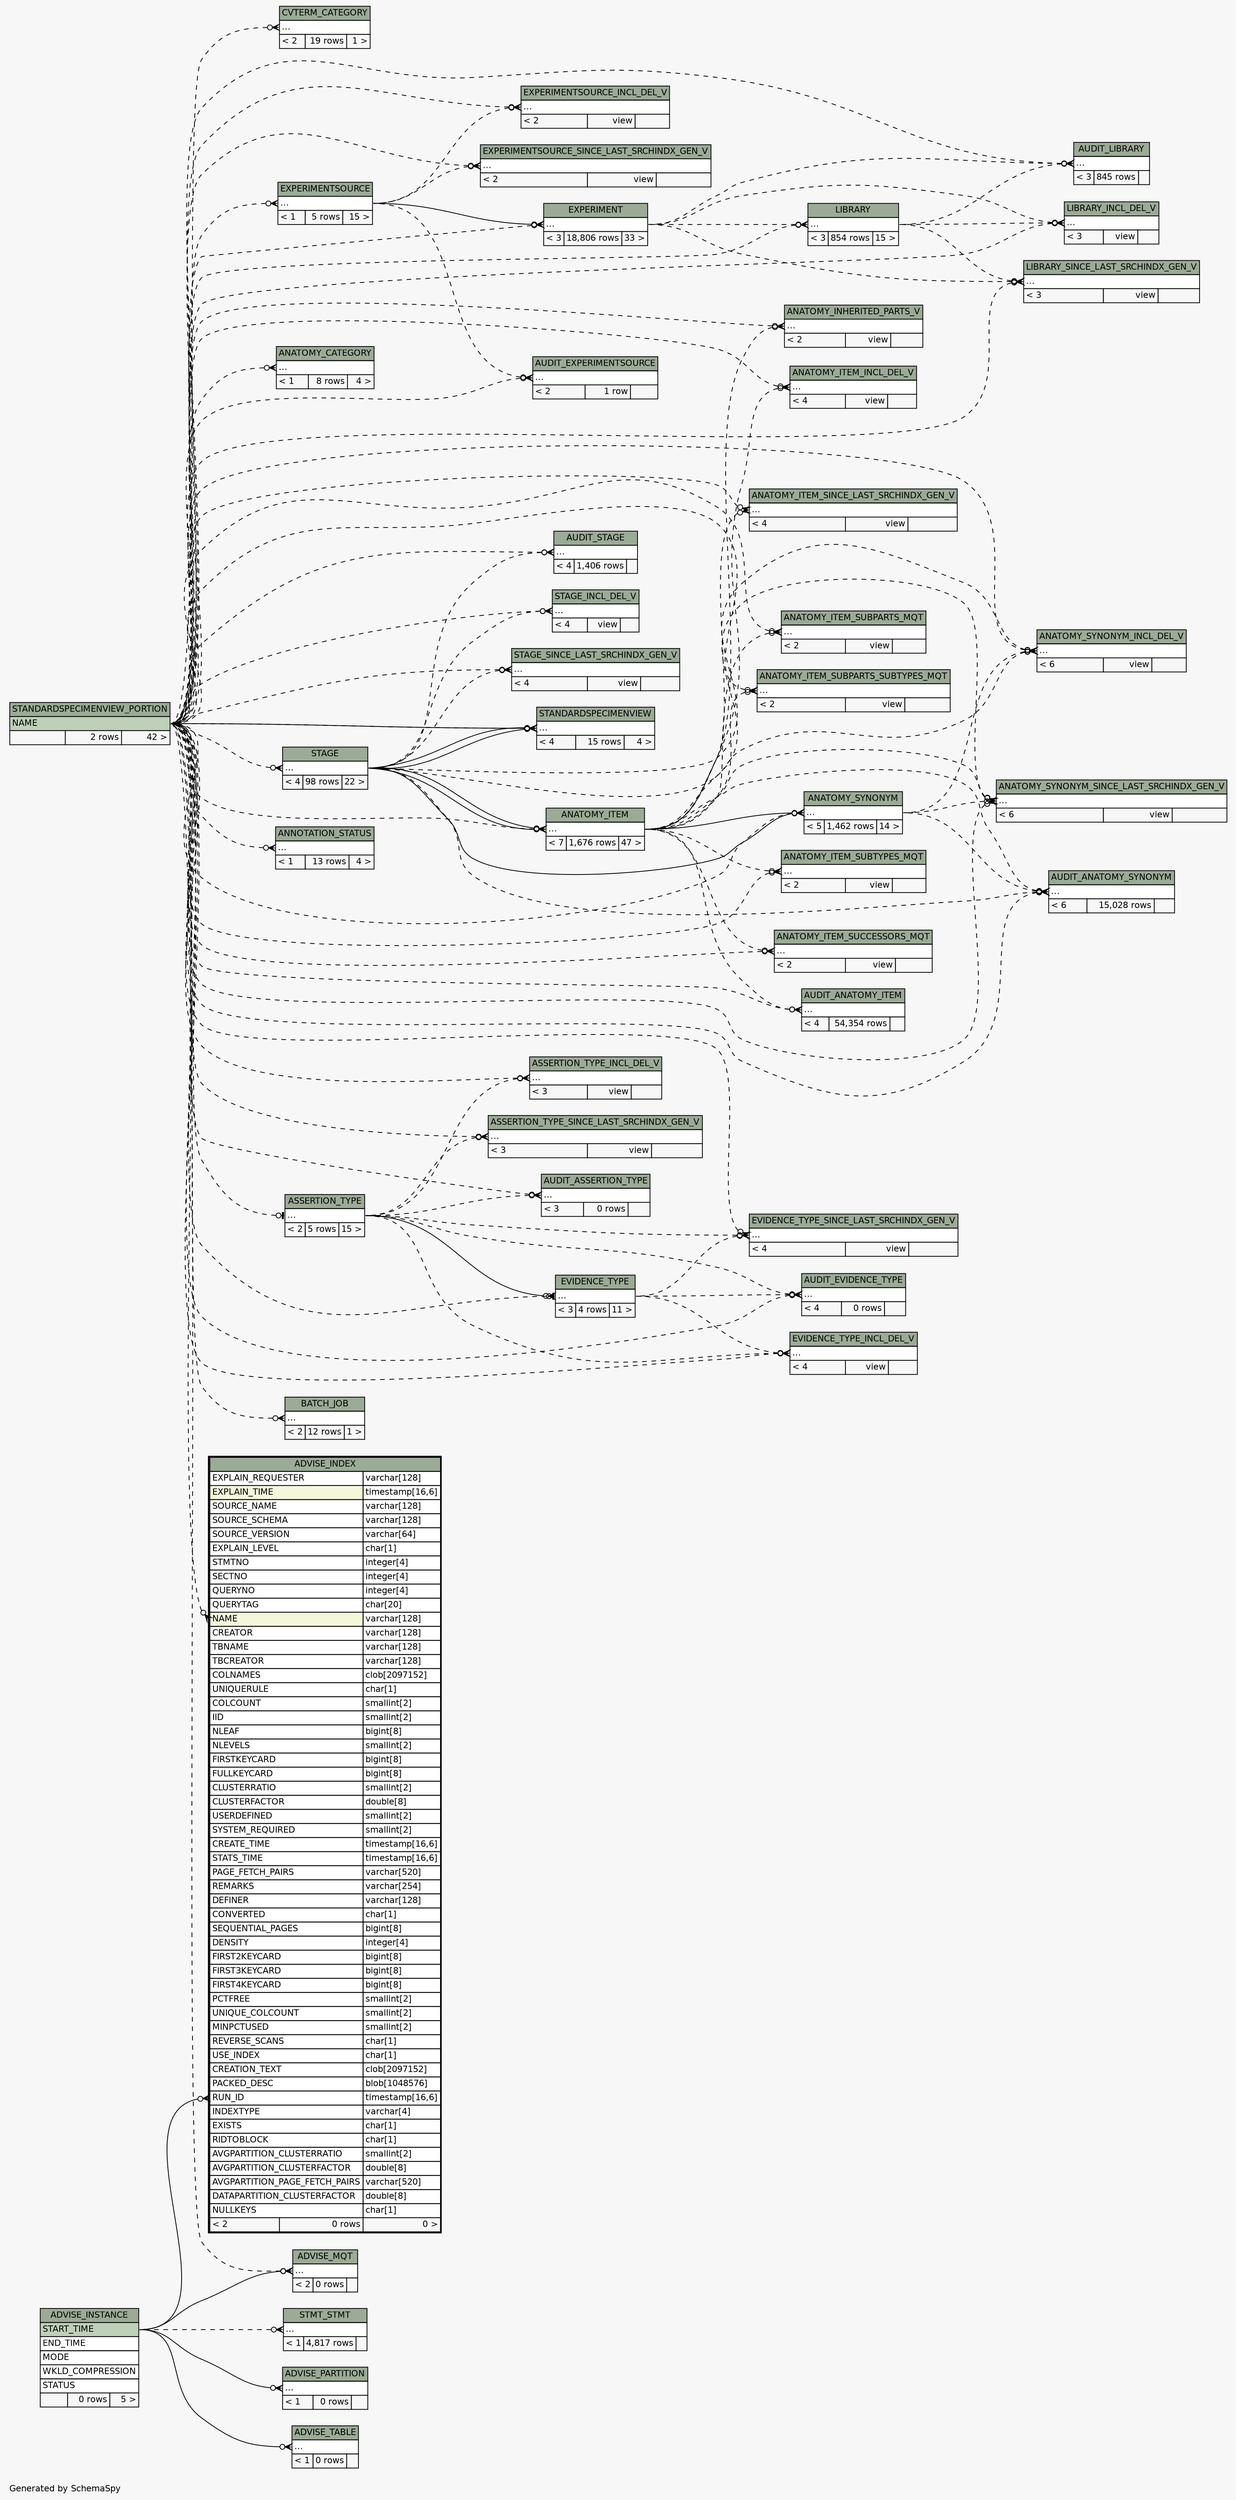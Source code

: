 // dot 2.38.0 on Windows 10 10.0
// SchemaSpy rev Unknown
digraph "impliedTwoDegreesRelationshipsDiagram" {
  graph [
    rankdir="RL"
    bgcolor="#f7f7f7"
    label="\nGenerated by SchemaSpy"
    labeljust="l"
    nodesep="0.18"
    ranksep="0.46"
    fontname="Helvetica"
    fontsize="11"
  ];
  node [
    fontname="Helvetica"
    fontsize="11"
    shape="plaintext"
  ];
  edge [
    arrowsize="0.8"
  ];
  "ADVISE_INDEX":"NAME":w -> "STANDARDSPECIMENVIEW_PORTION":"NAME":e [arrowhead=none dir=back arrowtail=crowodot style=dashed];
  "ADVISE_INDEX":"RUN_ID":w -> "ADVISE_INSTANCE":"START_TIME":e [arrowhead=none dir=back arrowtail=crowodot];
  "ADVISE_MQT":"elipses":w -> "STANDARDSPECIMENVIEW_PORTION":"NAME":e [arrowhead=none dir=back arrowtail=crowodot style=dashed];
  "ADVISE_MQT":"elipses":w -> "ADVISE_INSTANCE":"START_TIME":e [arrowhead=none dir=back arrowtail=crowodot];
  "ADVISE_PARTITION":"elipses":w -> "ADVISE_INSTANCE":"START_TIME":e [arrowhead=none dir=back arrowtail=crowodot];
  "ADVISE_TABLE":"elipses":w -> "ADVISE_INSTANCE":"START_TIME":e [arrowhead=none dir=back arrowtail=crowodot];
  "ANATOMY_CATEGORY":"elipses":w -> "STANDARDSPECIMENVIEW_PORTION":"NAME":e [arrowhead=none dir=back arrowtail=crowodot style=dashed];
  "ANATOMY_INHERITED_PARTS_V":"elipses":w -> "ANATOMY_ITEM":"elipses":e [arrowhead=none dir=back arrowtail=crowodot style=dashed];
  "ANATOMY_INHERITED_PARTS_V":"elipses":w -> "STANDARDSPECIMENVIEW_PORTION":"NAME":e [arrowhead=none dir=back arrowtail=crowodot style=dashed];
  "ANATOMY_ITEM":"elipses":w -> "STAGE":"elipses":e [arrowhead=none dir=back arrowtail=crowodot];
  "ANATOMY_ITEM":"elipses":w -> "STANDARDSPECIMENVIEW_PORTION":"NAME":e [arrowhead=none dir=back arrowtail=crowodot style=dashed];
  "ANATOMY_ITEM":"elipses":w -> "STAGE":"elipses":e [arrowhead=none dir=back arrowtail=crowodot];
  "ANATOMY_ITEM_INCL_DEL_V":"elipses":w -> "ANATOMY_ITEM":"elipses":e [arrowhead=none dir=back arrowtail=crowodot style=dashed];
  "ANATOMY_ITEM_INCL_DEL_V":"elipses":w -> "STANDARDSPECIMENVIEW_PORTION":"NAME":e [arrowhead=none dir=back arrowtail=crowodot style=dashed];
  "ANATOMY_ITEM_SINCE_LAST_SRCHINDX_GEN_V":"elipses":w -> "ANATOMY_ITEM":"elipses":e [arrowhead=none dir=back arrowtail=crowodot style=dashed];
  "ANATOMY_ITEM_SINCE_LAST_SRCHINDX_GEN_V":"elipses":w -> "STANDARDSPECIMENVIEW_PORTION":"NAME":e [arrowhead=none dir=back arrowtail=crowodot style=dashed];
  "ANATOMY_ITEM_SUBPARTS_MQT":"elipses":w -> "ANATOMY_ITEM":"elipses":e [arrowhead=none dir=back arrowtail=crowodot style=dashed];
  "ANATOMY_ITEM_SUBPARTS_MQT":"elipses":w -> "STANDARDSPECIMENVIEW_PORTION":"NAME":e [arrowhead=none dir=back arrowtail=crowodot style=dashed];
  "ANATOMY_ITEM_SUBPARTS_SUBTYPES_MQT":"elipses":w -> "ANATOMY_ITEM":"elipses":e [arrowhead=none dir=back arrowtail=crowodot style=dashed];
  "ANATOMY_ITEM_SUBPARTS_SUBTYPES_MQT":"elipses":w -> "STANDARDSPECIMENVIEW_PORTION":"NAME":e [arrowhead=none dir=back arrowtail=crowodot style=dashed];
  "ANATOMY_ITEM_SUBTYPES_MQT":"elipses":w -> "ANATOMY_ITEM":"elipses":e [arrowhead=none dir=back arrowtail=crowodot style=dashed];
  "ANATOMY_ITEM_SUBTYPES_MQT":"elipses":w -> "STANDARDSPECIMENVIEW_PORTION":"NAME":e [arrowhead=none dir=back arrowtail=crowodot style=dashed];
  "ANATOMY_ITEM_SUCCESSORS_MQT":"elipses":w -> "ANATOMY_ITEM":"elipses":e [arrowhead=none dir=back arrowtail=crowodot style=dashed];
  "ANATOMY_ITEM_SUCCESSORS_MQT":"elipses":w -> "STANDARDSPECIMENVIEW_PORTION":"NAME":e [arrowhead=none dir=back arrowtail=crowodot style=dashed];
  "ANATOMY_SYNONYM":"elipses":w -> "ANATOMY_ITEM":"elipses":e [arrowhead=none dir=back arrowtail=crowodot];
  "ANATOMY_SYNONYM":"elipses":w -> "STANDARDSPECIMENVIEW_PORTION":"NAME":e [arrowhead=none dir=back arrowtail=crowodot style=dashed];
  "ANATOMY_SYNONYM":"elipses":w -> "STAGE":"elipses":e [arrowhead=none dir=back arrowtail=crowodot];
  "ANATOMY_SYNONYM_INCL_DEL_V":"elipses":w -> "ANATOMY_ITEM":"elipses":e [arrowhead=none dir=back arrowtail=crowodot style=dashed];
  "ANATOMY_SYNONYM_INCL_DEL_V":"elipses":w -> "STANDARDSPECIMENVIEW_PORTION":"NAME":e [arrowhead=none dir=back arrowtail=crowodot style=dashed];
  "ANATOMY_SYNONYM_INCL_DEL_V":"elipses":w -> "STAGE":"elipses":e [arrowhead=none dir=back arrowtail=crowodot style=dashed];
  "ANATOMY_SYNONYM_INCL_DEL_V":"elipses":w -> "ANATOMY_SYNONYM":"elipses":e [arrowhead=none dir=back arrowtail=crowodot style=dashed];
  "ANATOMY_SYNONYM_SINCE_LAST_SRCHINDX_GEN_V":"elipses":w -> "ANATOMY_ITEM":"elipses":e [arrowhead=none dir=back arrowtail=crowodot style=dashed];
  "ANATOMY_SYNONYM_SINCE_LAST_SRCHINDX_GEN_V":"elipses":w -> "STANDARDSPECIMENVIEW_PORTION":"NAME":e [arrowhead=none dir=back arrowtail=crowodot style=dashed];
  "ANATOMY_SYNONYM_SINCE_LAST_SRCHINDX_GEN_V":"elipses":w -> "STAGE":"elipses":e [arrowhead=none dir=back arrowtail=crowodot style=dashed];
  "ANATOMY_SYNONYM_SINCE_LAST_SRCHINDX_GEN_V":"elipses":w -> "ANATOMY_SYNONYM":"elipses":e [arrowhead=none dir=back arrowtail=crowodot style=dashed];
  "ANNOTATION_STATUS":"elipses":w -> "STANDARDSPECIMENVIEW_PORTION":"NAME":e [arrowhead=none dir=back arrowtail=crowodot style=dashed];
  "ASSERTION_TYPE":"elipses":w -> "STANDARDSPECIMENVIEW_PORTION":"NAME":e [arrowhead=none dir=back arrowtail=teeodot style=dashed];
  "ASSERTION_TYPE_INCL_DEL_V":"elipses":w -> "ASSERTION_TYPE":"elipses":e [arrowhead=none dir=back arrowtail=crowodot style=dashed];
  "ASSERTION_TYPE_INCL_DEL_V":"elipses":w -> "STANDARDSPECIMENVIEW_PORTION":"NAME":e [arrowhead=none dir=back arrowtail=crowodot style=dashed];
  "ASSERTION_TYPE_SINCE_LAST_SRCHINDX_GEN_V":"elipses":w -> "ASSERTION_TYPE":"elipses":e [arrowhead=none dir=back arrowtail=crowodot style=dashed];
  "ASSERTION_TYPE_SINCE_LAST_SRCHINDX_GEN_V":"elipses":w -> "STANDARDSPECIMENVIEW_PORTION":"NAME":e [arrowhead=none dir=back arrowtail=crowodot style=dashed];
  "AUDIT_ANATOMY_ITEM":"elipses":w -> "ANATOMY_ITEM":"elipses":e [arrowhead=none dir=back arrowtail=crowodot style=dashed];
  "AUDIT_ANATOMY_ITEM":"elipses":w -> "STANDARDSPECIMENVIEW_PORTION":"NAME":e [arrowhead=none dir=back arrowtail=crowodot style=dashed];
  "AUDIT_ANATOMY_SYNONYM":"elipses":w -> "ANATOMY_ITEM":"elipses":e [arrowhead=none dir=back arrowtail=crowodot style=dashed];
  "AUDIT_ANATOMY_SYNONYM":"elipses":w -> "STANDARDSPECIMENVIEW_PORTION":"NAME":e [arrowhead=none dir=back arrowtail=crowodot style=dashed];
  "AUDIT_ANATOMY_SYNONYM":"elipses":w -> "STAGE":"elipses":e [arrowhead=none dir=back arrowtail=crowodot style=dashed];
  "AUDIT_ANATOMY_SYNONYM":"elipses":w -> "ANATOMY_SYNONYM":"elipses":e [arrowhead=none dir=back arrowtail=crowodot style=dashed];
  "AUDIT_ASSERTION_TYPE":"elipses":w -> "ASSERTION_TYPE":"elipses":e [arrowhead=none dir=back arrowtail=crowodot style=dashed];
  "AUDIT_ASSERTION_TYPE":"elipses":w -> "STANDARDSPECIMENVIEW_PORTION":"NAME":e [arrowhead=none dir=back arrowtail=crowodot style=dashed];
  "AUDIT_EVIDENCE_TYPE":"elipses":w -> "ASSERTION_TYPE":"elipses":e [arrowhead=none dir=back arrowtail=crowodot style=dashed];
  "AUDIT_EVIDENCE_TYPE":"elipses":w -> "EVIDENCE_TYPE":"elipses":e [arrowhead=none dir=back arrowtail=crowodot style=dashed];
  "AUDIT_EVIDENCE_TYPE":"elipses":w -> "STANDARDSPECIMENVIEW_PORTION":"NAME":e [arrowhead=none dir=back arrowtail=crowodot style=dashed];
  "AUDIT_EXPERIMENTSOURCE":"elipses":w -> "EXPERIMENTSOURCE":"elipses":e [arrowhead=none dir=back arrowtail=crowodot style=dashed];
  "AUDIT_EXPERIMENTSOURCE":"elipses":w -> "STANDARDSPECIMENVIEW_PORTION":"NAME":e [arrowhead=none dir=back arrowtail=crowodot style=dashed];
  "AUDIT_LIBRARY":"elipses":w -> "EXPERIMENT":"elipses":e [arrowhead=none dir=back arrowtail=crowodot style=dashed];
  "AUDIT_LIBRARY":"elipses":w -> "LIBRARY":"elipses":e [arrowhead=none dir=back arrowtail=crowodot style=dashed];
  "AUDIT_LIBRARY":"elipses":w -> "STANDARDSPECIMENVIEW_PORTION":"NAME":e [arrowhead=none dir=back arrowtail=crowodot style=dashed];
  "AUDIT_STAGE":"elipses":w -> "STANDARDSPECIMENVIEW_PORTION":"NAME":e [arrowhead=none dir=back arrowtail=crowodot style=dashed];
  "AUDIT_STAGE":"elipses":w -> "STAGE":"elipses":e [arrowhead=none dir=back arrowtail=crowodot style=dashed];
  "BATCH_JOB":"elipses":w -> "STANDARDSPECIMENVIEW_PORTION":"NAME":e [arrowhead=none dir=back arrowtail=crowodot style=dashed];
  "CVTERM_CATEGORY":"elipses":w -> "STANDARDSPECIMENVIEW_PORTION":"NAME":e [arrowhead=none dir=back arrowtail=crowodot style=dashed];
  "EVIDENCE_TYPE":"elipses":w -> "ASSERTION_TYPE":"elipses":e [arrowhead=none dir=back arrowtail=crowodot];
  "EVIDENCE_TYPE":"elipses":w -> "STANDARDSPECIMENVIEW_PORTION":"NAME":e [arrowhead=none dir=back arrowtail=teeodot style=dashed];
  "EVIDENCE_TYPE_INCL_DEL_V":"elipses":w -> "ASSERTION_TYPE":"elipses":e [arrowhead=none dir=back arrowtail=crowodot style=dashed];
  "EVIDENCE_TYPE_INCL_DEL_V":"elipses":w -> "EVIDENCE_TYPE":"elipses":e [arrowhead=none dir=back arrowtail=crowodot style=dashed];
  "EVIDENCE_TYPE_INCL_DEL_V":"elipses":w -> "STANDARDSPECIMENVIEW_PORTION":"NAME":e [arrowhead=none dir=back arrowtail=crowodot style=dashed];
  "EVIDENCE_TYPE_SINCE_LAST_SRCHINDX_GEN_V":"elipses":w -> "ASSERTION_TYPE":"elipses":e [arrowhead=none dir=back arrowtail=crowodot style=dashed];
  "EVIDENCE_TYPE_SINCE_LAST_SRCHINDX_GEN_V":"elipses":w -> "EVIDENCE_TYPE":"elipses":e [arrowhead=none dir=back arrowtail=crowodot style=dashed];
  "EVIDENCE_TYPE_SINCE_LAST_SRCHINDX_GEN_V":"elipses":w -> "STANDARDSPECIMENVIEW_PORTION":"NAME":e [arrowhead=none dir=back arrowtail=crowodot style=dashed];
  "EXPERIMENT":"elipses":w -> "EXPERIMENTSOURCE":"elipses":e [arrowhead=none dir=back arrowtail=crowodot];
  "EXPERIMENT":"elipses":w -> "STANDARDSPECIMENVIEW_PORTION":"NAME":e [arrowhead=none dir=back arrowtail=crowodot style=dashed];
  "EXPERIMENTSOURCE":"elipses":w -> "STANDARDSPECIMENVIEW_PORTION":"NAME":e [arrowhead=none dir=back arrowtail=crowodot style=dashed];
  "EXPERIMENTSOURCE_INCL_DEL_V":"elipses":w -> "EXPERIMENTSOURCE":"elipses":e [arrowhead=none dir=back arrowtail=crowodot style=dashed];
  "EXPERIMENTSOURCE_INCL_DEL_V":"elipses":w -> "STANDARDSPECIMENVIEW_PORTION":"NAME":e [arrowhead=none dir=back arrowtail=crowodot style=dashed];
  "EXPERIMENTSOURCE_SINCE_LAST_SRCHINDX_GEN_V":"elipses":w -> "EXPERIMENTSOURCE":"elipses":e [arrowhead=none dir=back arrowtail=crowodot style=dashed];
  "EXPERIMENTSOURCE_SINCE_LAST_SRCHINDX_GEN_V":"elipses":w -> "STANDARDSPECIMENVIEW_PORTION":"NAME":e [arrowhead=none dir=back arrowtail=crowodot style=dashed];
  "LIBRARY":"elipses":w -> "EXPERIMENT":"elipses":e [arrowhead=none dir=back arrowtail=crowodot style=dashed];
  "LIBRARY":"elipses":w -> "STANDARDSPECIMENVIEW_PORTION":"NAME":e [arrowhead=none dir=back arrowtail=crowodot style=dashed];
  "LIBRARY_INCL_DEL_V":"elipses":w -> "EXPERIMENT":"elipses":e [arrowhead=none dir=back arrowtail=crowodot style=dashed];
  "LIBRARY_INCL_DEL_V":"elipses":w -> "LIBRARY":"elipses":e [arrowhead=none dir=back arrowtail=crowodot style=dashed];
  "LIBRARY_INCL_DEL_V":"elipses":w -> "STANDARDSPECIMENVIEW_PORTION":"NAME":e [arrowhead=none dir=back arrowtail=crowodot style=dashed];
  "LIBRARY_SINCE_LAST_SRCHINDX_GEN_V":"elipses":w -> "EXPERIMENT":"elipses":e [arrowhead=none dir=back arrowtail=crowodot style=dashed];
  "LIBRARY_SINCE_LAST_SRCHINDX_GEN_V":"elipses":w -> "LIBRARY":"elipses":e [arrowhead=none dir=back arrowtail=crowodot style=dashed];
  "LIBRARY_SINCE_LAST_SRCHINDX_GEN_V":"elipses":w -> "STANDARDSPECIMENVIEW_PORTION":"NAME":e [arrowhead=none dir=back arrowtail=crowodot style=dashed];
  "STAGE":"elipses":w -> "STANDARDSPECIMENVIEW_PORTION":"NAME":e [arrowhead=none dir=back arrowtail=crowodot style=dashed];
  "STAGE_INCL_DEL_V":"elipses":w -> "STANDARDSPECIMENVIEW_PORTION":"NAME":e [arrowhead=none dir=back arrowtail=crowodot style=dashed];
  "STAGE_INCL_DEL_V":"elipses":w -> "STAGE":"elipses":e [arrowhead=none dir=back arrowtail=crowodot style=dashed];
  "STAGE_SINCE_LAST_SRCHINDX_GEN_V":"elipses":w -> "STANDARDSPECIMENVIEW_PORTION":"NAME":e [arrowhead=none dir=back arrowtail=crowodot style=dashed];
  "STAGE_SINCE_LAST_SRCHINDX_GEN_V":"elipses":w -> "STAGE":"elipses":e [arrowhead=none dir=back arrowtail=crowodot style=dashed];
  "STANDARDSPECIMENVIEW":"elipses":w -> "STAGE":"elipses":e [arrowhead=none dir=back arrowtail=crowodot];
  "STANDARDSPECIMENVIEW":"elipses":w -> "STANDARDSPECIMENVIEW_PORTION":"NAME":e [arrowhead=none dir=back arrowtail=crowodot style=dashed];
  "STANDARDSPECIMENVIEW":"elipses":w -> "STANDARDSPECIMENVIEW_PORTION":"NAME":e [arrowhead=none dir=back arrowtail=crowodot];
  "STANDARDSPECIMENVIEW":"elipses":w -> "STAGE":"elipses":e [arrowhead=none dir=back arrowtail=crowodot];
  "STMT_STMT":"elipses":w -> "ADVISE_INSTANCE":"START_TIME":e [arrowhead=none dir=back arrowtail=crowodot style=dashed];
  "ADVISE_INDEX" [
    label=<
    <TABLE BORDER="2" CELLBORDER="1" CELLSPACING="0" BGCOLOR="#ffffff">
      <TR><TD COLSPAN="3" BGCOLOR="#9bab96" ALIGN="CENTER">ADVISE_INDEX</TD></TR>
      <TR><TD PORT="EXPLAIN_REQUESTER" COLSPAN="2" ALIGN="LEFT">EXPLAIN_REQUESTER</TD><TD PORT="EXPLAIN_REQUESTER.type" ALIGN="LEFT">varchar[128]</TD></TR>
      <TR><TD PORT="EXPLAIN_TIME" COLSPAN="2" BGCOLOR="#f4f7da" ALIGN="LEFT">EXPLAIN_TIME</TD><TD PORT="EXPLAIN_TIME.type" ALIGN="LEFT">timestamp[16,6]</TD></TR>
      <TR><TD PORT="SOURCE_NAME" COLSPAN="2" ALIGN="LEFT">SOURCE_NAME</TD><TD PORT="SOURCE_NAME.type" ALIGN="LEFT">varchar[128]</TD></TR>
      <TR><TD PORT="SOURCE_SCHEMA" COLSPAN="2" ALIGN="LEFT">SOURCE_SCHEMA</TD><TD PORT="SOURCE_SCHEMA.type" ALIGN="LEFT">varchar[128]</TD></TR>
      <TR><TD PORT="SOURCE_VERSION" COLSPAN="2" ALIGN="LEFT">SOURCE_VERSION</TD><TD PORT="SOURCE_VERSION.type" ALIGN="LEFT">varchar[64]</TD></TR>
      <TR><TD PORT="EXPLAIN_LEVEL" COLSPAN="2" ALIGN="LEFT">EXPLAIN_LEVEL</TD><TD PORT="EXPLAIN_LEVEL.type" ALIGN="LEFT">char[1]</TD></TR>
      <TR><TD PORT="STMTNO" COLSPAN="2" ALIGN="LEFT">STMTNO</TD><TD PORT="STMTNO.type" ALIGN="LEFT">integer[4]</TD></TR>
      <TR><TD PORT="SECTNO" COLSPAN="2" ALIGN="LEFT">SECTNO</TD><TD PORT="SECTNO.type" ALIGN="LEFT">integer[4]</TD></TR>
      <TR><TD PORT="QUERYNO" COLSPAN="2" ALIGN="LEFT">QUERYNO</TD><TD PORT="QUERYNO.type" ALIGN="LEFT">integer[4]</TD></TR>
      <TR><TD PORT="QUERYTAG" COLSPAN="2" ALIGN="LEFT">QUERYTAG</TD><TD PORT="QUERYTAG.type" ALIGN="LEFT">char[20]</TD></TR>
      <TR><TD PORT="NAME" COLSPAN="2" BGCOLOR="#f4f7da" ALIGN="LEFT">NAME</TD><TD PORT="NAME.type" ALIGN="LEFT">varchar[128]</TD></TR>
      <TR><TD PORT="CREATOR" COLSPAN="2" ALIGN="LEFT">CREATOR</TD><TD PORT="CREATOR.type" ALIGN="LEFT">varchar[128]</TD></TR>
      <TR><TD PORT="TBNAME" COLSPAN="2" ALIGN="LEFT">TBNAME</TD><TD PORT="TBNAME.type" ALIGN="LEFT">varchar[128]</TD></TR>
      <TR><TD PORT="TBCREATOR" COLSPAN="2" ALIGN="LEFT">TBCREATOR</TD><TD PORT="TBCREATOR.type" ALIGN="LEFT">varchar[128]</TD></TR>
      <TR><TD PORT="COLNAMES" COLSPAN="2" ALIGN="LEFT">COLNAMES</TD><TD PORT="COLNAMES.type" ALIGN="LEFT">clob[2097152]</TD></TR>
      <TR><TD PORT="UNIQUERULE" COLSPAN="2" ALIGN="LEFT">UNIQUERULE</TD><TD PORT="UNIQUERULE.type" ALIGN="LEFT">char[1]</TD></TR>
      <TR><TD PORT="COLCOUNT" COLSPAN="2" ALIGN="LEFT">COLCOUNT</TD><TD PORT="COLCOUNT.type" ALIGN="LEFT">smallint[2]</TD></TR>
      <TR><TD PORT="IID" COLSPAN="2" ALIGN="LEFT">IID</TD><TD PORT="IID.type" ALIGN="LEFT">smallint[2]</TD></TR>
      <TR><TD PORT="NLEAF" COLSPAN="2" ALIGN="LEFT">NLEAF</TD><TD PORT="NLEAF.type" ALIGN="LEFT">bigint[8]</TD></TR>
      <TR><TD PORT="NLEVELS" COLSPAN="2" ALIGN="LEFT">NLEVELS</TD><TD PORT="NLEVELS.type" ALIGN="LEFT">smallint[2]</TD></TR>
      <TR><TD PORT="FIRSTKEYCARD" COLSPAN="2" ALIGN="LEFT">FIRSTKEYCARD</TD><TD PORT="FIRSTKEYCARD.type" ALIGN="LEFT">bigint[8]</TD></TR>
      <TR><TD PORT="FULLKEYCARD" COLSPAN="2" ALIGN="LEFT">FULLKEYCARD</TD><TD PORT="FULLKEYCARD.type" ALIGN="LEFT">bigint[8]</TD></TR>
      <TR><TD PORT="CLUSTERRATIO" COLSPAN="2" ALIGN="LEFT">CLUSTERRATIO</TD><TD PORT="CLUSTERRATIO.type" ALIGN="LEFT">smallint[2]</TD></TR>
      <TR><TD PORT="CLUSTERFACTOR" COLSPAN="2" ALIGN="LEFT">CLUSTERFACTOR</TD><TD PORT="CLUSTERFACTOR.type" ALIGN="LEFT">double[8]</TD></TR>
      <TR><TD PORT="USERDEFINED" COLSPAN="2" ALIGN="LEFT">USERDEFINED</TD><TD PORT="USERDEFINED.type" ALIGN="LEFT">smallint[2]</TD></TR>
      <TR><TD PORT="SYSTEM_REQUIRED" COLSPAN="2" ALIGN="LEFT">SYSTEM_REQUIRED</TD><TD PORT="SYSTEM_REQUIRED.type" ALIGN="LEFT">smallint[2]</TD></TR>
      <TR><TD PORT="CREATE_TIME" COLSPAN="2" ALIGN="LEFT">CREATE_TIME</TD><TD PORT="CREATE_TIME.type" ALIGN="LEFT">timestamp[16,6]</TD></TR>
      <TR><TD PORT="STATS_TIME" COLSPAN="2" ALIGN="LEFT">STATS_TIME</TD><TD PORT="STATS_TIME.type" ALIGN="LEFT">timestamp[16,6]</TD></TR>
      <TR><TD PORT="PAGE_FETCH_PAIRS" COLSPAN="2" ALIGN="LEFT">PAGE_FETCH_PAIRS</TD><TD PORT="PAGE_FETCH_PAIRS.type" ALIGN="LEFT">varchar[520]</TD></TR>
      <TR><TD PORT="REMARKS" COLSPAN="2" ALIGN="LEFT">REMARKS</TD><TD PORT="REMARKS.type" ALIGN="LEFT">varchar[254]</TD></TR>
      <TR><TD PORT="DEFINER" COLSPAN="2" ALIGN="LEFT">DEFINER</TD><TD PORT="DEFINER.type" ALIGN="LEFT">varchar[128]</TD></TR>
      <TR><TD PORT="CONVERTED" COLSPAN="2" ALIGN="LEFT">CONVERTED</TD><TD PORT="CONVERTED.type" ALIGN="LEFT">char[1]</TD></TR>
      <TR><TD PORT="SEQUENTIAL_PAGES" COLSPAN="2" ALIGN="LEFT">SEQUENTIAL_PAGES</TD><TD PORT="SEQUENTIAL_PAGES.type" ALIGN="LEFT">bigint[8]</TD></TR>
      <TR><TD PORT="DENSITY" COLSPAN="2" ALIGN="LEFT">DENSITY</TD><TD PORT="DENSITY.type" ALIGN="LEFT">integer[4]</TD></TR>
      <TR><TD PORT="FIRST2KEYCARD" COLSPAN="2" ALIGN="LEFT">FIRST2KEYCARD</TD><TD PORT="FIRST2KEYCARD.type" ALIGN="LEFT">bigint[8]</TD></TR>
      <TR><TD PORT="FIRST3KEYCARD" COLSPAN="2" ALIGN="LEFT">FIRST3KEYCARD</TD><TD PORT="FIRST3KEYCARD.type" ALIGN="LEFT">bigint[8]</TD></TR>
      <TR><TD PORT="FIRST4KEYCARD" COLSPAN="2" ALIGN="LEFT">FIRST4KEYCARD</TD><TD PORT="FIRST4KEYCARD.type" ALIGN="LEFT">bigint[8]</TD></TR>
      <TR><TD PORT="PCTFREE" COLSPAN="2" ALIGN="LEFT">PCTFREE</TD><TD PORT="PCTFREE.type" ALIGN="LEFT">smallint[2]</TD></TR>
      <TR><TD PORT="UNIQUE_COLCOUNT" COLSPAN="2" ALIGN="LEFT">UNIQUE_COLCOUNT</TD><TD PORT="UNIQUE_COLCOUNT.type" ALIGN="LEFT">smallint[2]</TD></TR>
      <TR><TD PORT="MINPCTUSED" COLSPAN="2" ALIGN="LEFT">MINPCTUSED</TD><TD PORT="MINPCTUSED.type" ALIGN="LEFT">smallint[2]</TD></TR>
      <TR><TD PORT="REVERSE_SCANS" COLSPAN="2" ALIGN="LEFT">REVERSE_SCANS</TD><TD PORT="REVERSE_SCANS.type" ALIGN="LEFT">char[1]</TD></TR>
      <TR><TD PORT="USE_INDEX" COLSPAN="2" ALIGN="LEFT">USE_INDEX</TD><TD PORT="USE_INDEX.type" ALIGN="LEFT">char[1]</TD></TR>
      <TR><TD PORT="CREATION_TEXT" COLSPAN="2" ALIGN="LEFT">CREATION_TEXT</TD><TD PORT="CREATION_TEXT.type" ALIGN="LEFT">clob[2097152]</TD></TR>
      <TR><TD PORT="PACKED_DESC" COLSPAN="2" ALIGN="LEFT">PACKED_DESC</TD><TD PORT="PACKED_DESC.type" ALIGN="LEFT">blob[1048576]</TD></TR>
      <TR><TD PORT="RUN_ID" COLSPAN="2" ALIGN="LEFT">RUN_ID</TD><TD PORT="RUN_ID.type" ALIGN="LEFT">timestamp[16,6]</TD></TR>
      <TR><TD PORT="INDEXTYPE" COLSPAN="2" ALIGN="LEFT">INDEXTYPE</TD><TD PORT="INDEXTYPE.type" ALIGN="LEFT">varchar[4]</TD></TR>
      <TR><TD PORT="EXISTS" COLSPAN="2" ALIGN="LEFT">EXISTS</TD><TD PORT="EXISTS.type" ALIGN="LEFT">char[1]</TD></TR>
      <TR><TD PORT="RIDTOBLOCK" COLSPAN="2" ALIGN="LEFT">RIDTOBLOCK</TD><TD PORT="RIDTOBLOCK.type" ALIGN="LEFT">char[1]</TD></TR>
      <TR><TD PORT="AVGPARTITION_CLUSTERRATIO" COLSPAN="2" ALIGN="LEFT">AVGPARTITION_CLUSTERRATIO</TD><TD PORT="AVGPARTITION_CLUSTERRATIO.type" ALIGN="LEFT">smallint[2]</TD></TR>
      <TR><TD PORT="AVGPARTITION_CLUSTERFACTOR" COLSPAN="2" ALIGN="LEFT">AVGPARTITION_CLUSTERFACTOR</TD><TD PORT="AVGPARTITION_CLUSTERFACTOR.type" ALIGN="LEFT">double[8]</TD></TR>
      <TR><TD PORT="AVGPARTITION_PAGE_FETCH_PAIRS" COLSPAN="2" ALIGN="LEFT">AVGPARTITION_PAGE_FETCH_PAIRS</TD><TD PORT="AVGPARTITION_PAGE_FETCH_PAIRS.type" ALIGN="LEFT">varchar[520]</TD></TR>
      <TR><TD PORT="DATAPARTITION_CLUSTERFACTOR" COLSPAN="2" ALIGN="LEFT">DATAPARTITION_CLUSTERFACTOR</TD><TD PORT="DATAPARTITION_CLUSTERFACTOR.type" ALIGN="LEFT">double[8]</TD></TR>
      <TR><TD PORT="NULLKEYS" COLSPAN="2" ALIGN="LEFT">NULLKEYS</TD><TD PORT="NULLKEYS.type" ALIGN="LEFT">char[1]</TD></TR>
      <TR><TD ALIGN="LEFT" BGCOLOR="#f7f7f7">&lt; 2</TD><TD ALIGN="RIGHT" BGCOLOR="#f7f7f7">0 rows</TD><TD ALIGN="RIGHT" BGCOLOR="#f7f7f7">0 &gt;</TD></TR>
    </TABLE>>
    URL="ADVISE_INDEX.html"
    tooltip="ADVISE_INDEX"
  ];
  "ADVISE_INSTANCE" [
    label=<
    <TABLE BORDER="0" CELLBORDER="1" CELLSPACING="0" BGCOLOR="#ffffff">
      <TR><TD COLSPAN="3" BGCOLOR="#9bab96" ALIGN="CENTER">ADVISE_INSTANCE</TD></TR>
      <TR><TD PORT="START_TIME" COLSPAN="3" BGCOLOR="#bed1b8" ALIGN="LEFT">START_TIME</TD></TR>
      <TR><TD PORT="END_TIME" COLSPAN="3" ALIGN="LEFT">END_TIME</TD></TR>
      <TR><TD PORT="MODE" COLSPAN="3" ALIGN="LEFT">MODE</TD></TR>
      <TR><TD PORT="WKLD_COMPRESSION" COLSPAN="3" ALIGN="LEFT">WKLD_COMPRESSION</TD></TR>
      <TR><TD PORT="STATUS" COLSPAN="3" ALIGN="LEFT">STATUS</TD></TR>
      <TR><TD ALIGN="LEFT" BGCOLOR="#f7f7f7">  </TD><TD ALIGN="RIGHT" BGCOLOR="#f7f7f7">0 rows</TD><TD ALIGN="RIGHT" BGCOLOR="#f7f7f7">5 &gt;</TD></TR>
    </TABLE>>
    URL="ADVISE_INSTANCE.html"
    tooltip="ADVISE_INSTANCE"
  ];
  "ADVISE_MQT" [
    label=<
    <TABLE BORDER="0" CELLBORDER="1" CELLSPACING="0" BGCOLOR="#ffffff">
      <TR><TD COLSPAN="3" BGCOLOR="#9bab96" ALIGN="CENTER">ADVISE_MQT</TD></TR>
      <TR><TD PORT="elipses" COLSPAN="3" ALIGN="LEFT">...</TD></TR>
      <TR><TD ALIGN="LEFT" BGCOLOR="#f7f7f7">&lt; 2</TD><TD ALIGN="RIGHT" BGCOLOR="#f7f7f7">0 rows</TD><TD ALIGN="RIGHT" BGCOLOR="#f7f7f7">  </TD></TR>
    </TABLE>>
    URL="ADVISE_MQT.html"
    tooltip="ADVISE_MQT"
  ];
  "ADVISE_PARTITION" [
    label=<
    <TABLE BORDER="0" CELLBORDER="1" CELLSPACING="0" BGCOLOR="#ffffff">
      <TR><TD COLSPAN="3" BGCOLOR="#9bab96" ALIGN="CENTER">ADVISE_PARTITION</TD></TR>
      <TR><TD PORT="elipses" COLSPAN="3" ALIGN="LEFT">...</TD></TR>
      <TR><TD ALIGN="LEFT" BGCOLOR="#f7f7f7">&lt; 1</TD><TD ALIGN="RIGHT" BGCOLOR="#f7f7f7">0 rows</TD><TD ALIGN="RIGHT" BGCOLOR="#f7f7f7">  </TD></TR>
    </TABLE>>
    URL="ADVISE_PARTITION.html"
    tooltip="ADVISE_PARTITION"
  ];
  "ADVISE_TABLE" [
    label=<
    <TABLE BORDER="0" CELLBORDER="1" CELLSPACING="0" BGCOLOR="#ffffff">
      <TR><TD COLSPAN="3" BGCOLOR="#9bab96" ALIGN="CENTER">ADVISE_TABLE</TD></TR>
      <TR><TD PORT="elipses" COLSPAN="3" ALIGN="LEFT">...</TD></TR>
      <TR><TD ALIGN="LEFT" BGCOLOR="#f7f7f7">&lt; 1</TD><TD ALIGN="RIGHT" BGCOLOR="#f7f7f7">0 rows</TD><TD ALIGN="RIGHT" BGCOLOR="#f7f7f7">  </TD></TR>
    </TABLE>>
    URL="ADVISE_TABLE.html"
    tooltip="ADVISE_TABLE"
  ];
  "ANATOMY_CATEGORY" [
    label=<
    <TABLE BORDER="0" CELLBORDER="1" CELLSPACING="0" BGCOLOR="#ffffff">
      <TR><TD COLSPAN="3" BGCOLOR="#9bab96" ALIGN="CENTER">ANATOMY_CATEGORY</TD></TR>
      <TR><TD PORT="elipses" COLSPAN="3" ALIGN="LEFT">...</TD></TR>
      <TR><TD ALIGN="LEFT" BGCOLOR="#f7f7f7">&lt; 1</TD><TD ALIGN="RIGHT" BGCOLOR="#f7f7f7">8 rows</TD><TD ALIGN="RIGHT" BGCOLOR="#f7f7f7">4 &gt;</TD></TR>
    </TABLE>>
    URL="ANATOMY_CATEGORY.html"
    tooltip="ANATOMY_CATEGORY"
  ];
  "ANATOMY_INHERITED_PARTS_V" [
    label=<
    <TABLE BORDER="0" CELLBORDER="1" CELLSPACING="0" BGCOLOR="#ffffff">
      <TR><TD COLSPAN="3" BGCOLOR="#9bab96" ALIGN="CENTER">ANATOMY_INHERITED_PARTS_V</TD></TR>
      <TR><TD PORT="elipses" COLSPAN="3" ALIGN="LEFT">...</TD></TR>
      <TR><TD ALIGN="LEFT" BGCOLOR="#f7f7f7">&lt; 2</TD><TD ALIGN="RIGHT" BGCOLOR="#f7f7f7">view</TD><TD ALIGN="RIGHT" BGCOLOR="#f7f7f7">  </TD></TR>
    </TABLE>>
    URL="ANATOMY_INHERITED_PARTS_V.html"
    tooltip="ANATOMY_INHERITED_PARTS_V"
  ];
  "ANATOMY_ITEM" [
    label=<
    <TABLE BORDER="0" CELLBORDER="1" CELLSPACING="0" BGCOLOR="#ffffff">
      <TR><TD COLSPAN="3" BGCOLOR="#9bab96" ALIGN="CENTER">ANATOMY_ITEM</TD></TR>
      <TR><TD PORT="elipses" COLSPAN="3" ALIGN="LEFT">...</TD></TR>
      <TR><TD ALIGN="LEFT" BGCOLOR="#f7f7f7">&lt; 7</TD><TD ALIGN="RIGHT" BGCOLOR="#f7f7f7">1,676 rows</TD><TD ALIGN="RIGHT" BGCOLOR="#f7f7f7">47 &gt;</TD></TR>
    </TABLE>>
    URL="ANATOMY_ITEM.html"
    tooltip="ANATOMY_ITEM"
  ];
  "ANATOMY_ITEM_INCL_DEL_V" [
    label=<
    <TABLE BORDER="0" CELLBORDER="1" CELLSPACING="0" BGCOLOR="#ffffff">
      <TR><TD COLSPAN="3" BGCOLOR="#9bab96" ALIGN="CENTER">ANATOMY_ITEM_INCL_DEL_V</TD></TR>
      <TR><TD PORT="elipses" COLSPAN="3" ALIGN="LEFT">...</TD></TR>
      <TR><TD ALIGN="LEFT" BGCOLOR="#f7f7f7">&lt; 4</TD><TD ALIGN="RIGHT" BGCOLOR="#f7f7f7">view</TD><TD ALIGN="RIGHT" BGCOLOR="#f7f7f7">  </TD></TR>
    </TABLE>>
    URL="ANATOMY_ITEM_INCL_DEL_V.html"
    tooltip="ANATOMY_ITEM_INCL_DEL_V"
  ];
  "ANATOMY_ITEM_SINCE_LAST_SRCHINDX_GEN_V" [
    label=<
    <TABLE BORDER="0" CELLBORDER="1" CELLSPACING="0" BGCOLOR="#ffffff">
      <TR><TD COLSPAN="3" BGCOLOR="#9bab96" ALIGN="CENTER">ANATOMY_ITEM_SINCE_LAST_SRCHINDX_GEN_V</TD></TR>
      <TR><TD PORT="elipses" COLSPAN="3" ALIGN="LEFT">...</TD></TR>
      <TR><TD ALIGN="LEFT" BGCOLOR="#f7f7f7">&lt; 4</TD><TD ALIGN="RIGHT" BGCOLOR="#f7f7f7">view</TD><TD ALIGN="RIGHT" BGCOLOR="#f7f7f7">  </TD></TR>
    </TABLE>>
    URL="ANATOMY_ITEM_SINCE_LAST_SRCHINDX_GEN_V.html"
    tooltip="ANATOMY_ITEM_SINCE_LAST_SRCHINDX_GEN_V"
  ];
  "ANATOMY_ITEM_SUBPARTS_MQT" [
    label=<
    <TABLE BORDER="0" CELLBORDER="1" CELLSPACING="0" BGCOLOR="#ffffff">
      <TR><TD COLSPAN="3" BGCOLOR="#9bab96" ALIGN="CENTER">ANATOMY_ITEM_SUBPARTS_MQT</TD></TR>
      <TR><TD PORT="elipses" COLSPAN="3" ALIGN="LEFT">...</TD></TR>
      <TR><TD ALIGN="LEFT" BGCOLOR="#f7f7f7">&lt; 2</TD><TD ALIGN="RIGHT" BGCOLOR="#f7f7f7">view</TD><TD ALIGN="RIGHT" BGCOLOR="#f7f7f7">  </TD></TR>
    </TABLE>>
    URL="ANATOMY_ITEM_SUBPARTS_MQT.html"
    tooltip="ANATOMY_ITEM_SUBPARTS_MQT"
  ];
  "ANATOMY_ITEM_SUBPARTS_SUBTYPES_MQT" [
    label=<
    <TABLE BORDER="0" CELLBORDER="1" CELLSPACING="0" BGCOLOR="#ffffff">
      <TR><TD COLSPAN="3" BGCOLOR="#9bab96" ALIGN="CENTER">ANATOMY_ITEM_SUBPARTS_SUBTYPES_MQT</TD></TR>
      <TR><TD PORT="elipses" COLSPAN="3" ALIGN="LEFT">...</TD></TR>
      <TR><TD ALIGN="LEFT" BGCOLOR="#f7f7f7">&lt; 2</TD><TD ALIGN="RIGHT" BGCOLOR="#f7f7f7">view</TD><TD ALIGN="RIGHT" BGCOLOR="#f7f7f7">  </TD></TR>
    </TABLE>>
    URL="ANATOMY_ITEM_SUBPARTS_SUBTYPES_MQT.html"
    tooltip="ANATOMY_ITEM_SUBPARTS_SUBTYPES_MQT"
  ];
  "ANATOMY_ITEM_SUBTYPES_MQT" [
    label=<
    <TABLE BORDER="0" CELLBORDER="1" CELLSPACING="0" BGCOLOR="#ffffff">
      <TR><TD COLSPAN="3" BGCOLOR="#9bab96" ALIGN="CENTER">ANATOMY_ITEM_SUBTYPES_MQT</TD></TR>
      <TR><TD PORT="elipses" COLSPAN="3" ALIGN="LEFT">...</TD></TR>
      <TR><TD ALIGN="LEFT" BGCOLOR="#f7f7f7">&lt; 2</TD><TD ALIGN="RIGHT" BGCOLOR="#f7f7f7">view</TD><TD ALIGN="RIGHT" BGCOLOR="#f7f7f7">  </TD></TR>
    </TABLE>>
    URL="ANATOMY_ITEM_SUBTYPES_MQT.html"
    tooltip="ANATOMY_ITEM_SUBTYPES_MQT"
  ];
  "ANATOMY_ITEM_SUCCESSORS_MQT" [
    label=<
    <TABLE BORDER="0" CELLBORDER="1" CELLSPACING="0" BGCOLOR="#ffffff">
      <TR><TD COLSPAN="3" BGCOLOR="#9bab96" ALIGN="CENTER">ANATOMY_ITEM_SUCCESSORS_MQT</TD></TR>
      <TR><TD PORT="elipses" COLSPAN="3" ALIGN="LEFT">...</TD></TR>
      <TR><TD ALIGN="LEFT" BGCOLOR="#f7f7f7">&lt; 2</TD><TD ALIGN="RIGHT" BGCOLOR="#f7f7f7">view</TD><TD ALIGN="RIGHT" BGCOLOR="#f7f7f7">  </TD></TR>
    </TABLE>>
    URL="ANATOMY_ITEM_SUCCESSORS_MQT.html"
    tooltip="ANATOMY_ITEM_SUCCESSORS_MQT"
  ];
  "ANATOMY_SYNONYM" [
    label=<
    <TABLE BORDER="0" CELLBORDER="1" CELLSPACING="0" BGCOLOR="#ffffff">
      <TR><TD COLSPAN="3" BGCOLOR="#9bab96" ALIGN="CENTER">ANATOMY_SYNONYM</TD></TR>
      <TR><TD PORT="elipses" COLSPAN="3" ALIGN="LEFT">...</TD></TR>
      <TR><TD ALIGN="LEFT" BGCOLOR="#f7f7f7">&lt; 5</TD><TD ALIGN="RIGHT" BGCOLOR="#f7f7f7">1,462 rows</TD><TD ALIGN="RIGHT" BGCOLOR="#f7f7f7">14 &gt;</TD></TR>
    </TABLE>>
    URL="ANATOMY_SYNONYM.html"
    tooltip="ANATOMY_SYNONYM"
  ];
  "ANATOMY_SYNONYM_INCL_DEL_V" [
    label=<
    <TABLE BORDER="0" CELLBORDER="1" CELLSPACING="0" BGCOLOR="#ffffff">
      <TR><TD COLSPAN="3" BGCOLOR="#9bab96" ALIGN="CENTER">ANATOMY_SYNONYM_INCL_DEL_V</TD></TR>
      <TR><TD PORT="elipses" COLSPAN="3" ALIGN="LEFT">...</TD></TR>
      <TR><TD ALIGN="LEFT" BGCOLOR="#f7f7f7">&lt; 6</TD><TD ALIGN="RIGHT" BGCOLOR="#f7f7f7">view</TD><TD ALIGN="RIGHT" BGCOLOR="#f7f7f7">  </TD></TR>
    </TABLE>>
    URL="ANATOMY_SYNONYM_INCL_DEL_V.html"
    tooltip="ANATOMY_SYNONYM_INCL_DEL_V"
  ];
  "ANATOMY_SYNONYM_SINCE_LAST_SRCHINDX_GEN_V" [
    label=<
    <TABLE BORDER="0" CELLBORDER="1" CELLSPACING="0" BGCOLOR="#ffffff">
      <TR><TD COLSPAN="3" BGCOLOR="#9bab96" ALIGN="CENTER">ANATOMY_SYNONYM_SINCE_LAST_SRCHINDX_GEN_V</TD></TR>
      <TR><TD PORT="elipses" COLSPAN="3" ALIGN="LEFT">...</TD></TR>
      <TR><TD ALIGN="LEFT" BGCOLOR="#f7f7f7">&lt; 6</TD><TD ALIGN="RIGHT" BGCOLOR="#f7f7f7">view</TD><TD ALIGN="RIGHT" BGCOLOR="#f7f7f7">  </TD></TR>
    </TABLE>>
    URL="ANATOMY_SYNONYM_SINCE_LAST_SRCHINDX_GEN_V.html"
    tooltip="ANATOMY_SYNONYM_SINCE_LAST_SRCHINDX_GEN_V"
  ];
  "ANNOTATION_STATUS" [
    label=<
    <TABLE BORDER="0" CELLBORDER="1" CELLSPACING="0" BGCOLOR="#ffffff">
      <TR><TD COLSPAN="3" BGCOLOR="#9bab96" ALIGN="CENTER">ANNOTATION_STATUS</TD></TR>
      <TR><TD PORT="elipses" COLSPAN="3" ALIGN="LEFT">...</TD></TR>
      <TR><TD ALIGN="LEFT" BGCOLOR="#f7f7f7">&lt; 1</TD><TD ALIGN="RIGHT" BGCOLOR="#f7f7f7">13 rows</TD><TD ALIGN="RIGHT" BGCOLOR="#f7f7f7">4 &gt;</TD></TR>
    </TABLE>>
    URL="ANNOTATION_STATUS.html"
    tooltip="ANNOTATION_STATUS"
  ];
  "ASSERTION_TYPE" [
    label=<
    <TABLE BORDER="0" CELLBORDER="1" CELLSPACING="0" BGCOLOR="#ffffff">
      <TR><TD COLSPAN="3" BGCOLOR="#9bab96" ALIGN="CENTER">ASSERTION_TYPE</TD></TR>
      <TR><TD PORT="elipses" COLSPAN="3" ALIGN="LEFT">...</TD></TR>
      <TR><TD ALIGN="LEFT" BGCOLOR="#f7f7f7">&lt; 2</TD><TD ALIGN="RIGHT" BGCOLOR="#f7f7f7">5 rows</TD><TD ALIGN="RIGHT" BGCOLOR="#f7f7f7">15 &gt;</TD></TR>
    </TABLE>>
    URL="ASSERTION_TYPE.html"
    tooltip="ASSERTION_TYPE"
  ];
  "ASSERTION_TYPE_INCL_DEL_V" [
    label=<
    <TABLE BORDER="0" CELLBORDER="1" CELLSPACING="0" BGCOLOR="#ffffff">
      <TR><TD COLSPAN="3" BGCOLOR="#9bab96" ALIGN="CENTER">ASSERTION_TYPE_INCL_DEL_V</TD></TR>
      <TR><TD PORT="elipses" COLSPAN="3" ALIGN="LEFT">...</TD></TR>
      <TR><TD ALIGN="LEFT" BGCOLOR="#f7f7f7">&lt; 3</TD><TD ALIGN="RIGHT" BGCOLOR="#f7f7f7">view</TD><TD ALIGN="RIGHT" BGCOLOR="#f7f7f7">  </TD></TR>
    </TABLE>>
    URL="ASSERTION_TYPE_INCL_DEL_V.html"
    tooltip="ASSERTION_TYPE_INCL_DEL_V"
  ];
  "ASSERTION_TYPE_SINCE_LAST_SRCHINDX_GEN_V" [
    label=<
    <TABLE BORDER="0" CELLBORDER="1" CELLSPACING="0" BGCOLOR="#ffffff">
      <TR><TD COLSPAN="3" BGCOLOR="#9bab96" ALIGN="CENTER">ASSERTION_TYPE_SINCE_LAST_SRCHINDX_GEN_V</TD></TR>
      <TR><TD PORT="elipses" COLSPAN="3" ALIGN="LEFT">...</TD></TR>
      <TR><TD ALIGN="LEFT" BGCOLOR="#f7f7f7">&lt; 3</TD><TD ALIGN="RIGHT" BGCOLOR="#f7f7f7">view</TD><TD ALIGN="RIGHT" BGCOLOR="#f7f7f7">  </TD></TR>
    </TABLE>>
    URL="ASSERTION_TYPE_SINCE_LAST_SRCHINDX_GEN_V.html"
    tooltip="ASSERTION_TYPE_SINCE_LAST_SRCHINDX_GEN_V"
  ];
  "AUDIT_ANATOMY_ITEM" [
    label=<
    <TABLE BORDER="0" CELLBORDER="1" CELLSPACING="0" BGCOLOR="#ffffff">
      <TR><TD COLSPAN="3" BGCOLOR="#9bab96" ALIGN="CENTER">AUDIT_ANATOMY_ITEM</TD></TR>
      <TR><TD PORT="elipses" COLSPAN="3" ALIGN="LEFT">...</TD></TR>
      <TR><TD ALIGN="LEFT" BGCOLOR="#f7f7f7">&lt; 4</TD><TD ALIGN="RIGHT" BGCOLOR="#f7f7f7">54,354 rows</TD><TD ALIGN="RIGHT" BGCOLOR="#f7f7f7">  </TD></TR>
    </TABLE>>
    URL="AUDIT_ANATOMY_ITEM.html"
    tooltip="AUDIT_ANATOMY_ITEM"
  ];
  "AUDIT_ANATOMY_SYNONYM" [
    label=<
    <TABLE BORDER="0" CELLBORDER="1" CELLSPACING="0" BGCOLOR="#ffffff">
      <TR><TD COLSPAN="3" BGCOLOR="#9bab96" ALIGN="CENTER">AUDIT_ANATOMY_SYNONYM</TD></TR>
      <TR><TD PORT="elipses" COLSPAN="3" ALIGN="LEFT">...</TD></TR>
      <TR><TD ALIGN="LEFT" BGCOLOR="#f7f7f7">&lt; 6</TD><TD ALIGN="RIGHT" BGCOLOR="#f7f7f7">15,028 rows</TD><TD ALIGN="RIGHT" BGCOLOR="#f7f7f7">  </TD></TR>
    </TABLE>>
    URL="AUDIT_ANATOMY_SYNONYM.html"
    tooltip="AUDIT_ANATOMY_SYNONYM"
  ];
  "AUDIT_ASSERTION_TYPE" [
    label=<
    <TABLE BORDER="0" CELLBORDER="1" CELLSPACING="0" BGCOLOR="#ffffff">
      <TR><TD COLSPAN="3" BGCOLOR="#9bab96" ALIGN="CENTER">AUDIT_ASSERTION_TYPE</TD></TR>
      <TR><TD PORT="elipses" COLSPAN="3" ALIGN="LEFT">...</TD></TR>
      <TR><TD ALIGN="LEFT" BGCOLOR="#f7f7f7">&lt; 3</TD><TD ALIGN="RIGHT" BGCOLOR="#f7f7f7">0 rows</TD><TD ALIGN="RIGHT" BGCOLOR="#f7f7f7">  </TD></TR>
    </TABLE>>
    URL="AUDIT_ASSERTION_TYPE.html"
    tooltip="AUDIT_ASSERTION_TYPE"
  ];
  "AUDIT_EVIDENCE_TYPE" [
    label=<
    <TABLE BORDER="0" CELLBORDER="1" CELLSPACING="0" BGCOLOR="#ffffff">
      <TR><TD COLSPAN="3" BGCOLOR="#9bab96" ALIGN="CENTER">AUDIT_EVIDENCE_TYPE</TD></TR>
      <TR><TD PORT="elipses" COLSPAN="3" ALIGN="LEFT">...</TD></TR>
      <TR><TD ALIGN="LEFT" BGCOLOR="#f7f7f7">&lt; 4</TD><TD ALIGN="RIGHT" BGCOLOR="#f7f7f7">0 rows</TD><TD ALIGN="RIGHT" BGCOLOR="#f7f7f7">  </TD></TR>
    </TABLE>>
    URL="AUDIT_EVIDENCE_TYPE.html"
    tooltip="AUDIT_EVIDENCE_TYPE"
  ];
  "AUDIT_EXPERIMENTSOURCE" [
    label=<
    <TABLE BORDER="0" CELLBORDER="1" CELLSPACING="0" BGCOLOR="#ffffff">
      <TR><TD COLSPAN="3" BGCOLOR="#9bab96" ALIGN="CENTER">AUDIT_EXPERIMENTSOURCE</TD></TR>
      <TR><TD PORT="elipses" COLSPAN="3" ALIGN="LEFT">...</TD></TR>
      <TR><TD ALIGN="LEFT" BGCOLOR="#f7f7f7">&lt; 2</TD><TD ALIGN="RIGHT" BGCOLOR="#f7f7f7">1 row</TD><TD ALIGN="RIGHT" BGCOLOR="#f7f7f7">  </TD></TR>
    </TABLE>>
    URL="AUDIT_EXPERIMENTSOURCE.html"
    tooltip="AUDIT_EXPERIMENTSOURCE"
  ];
  "AUDIT_LIBRARY" [
    label=<
    <TABLE BORDER="0" CELLBORDER="1" CELLSPACING="0" BGCOLOR="#ffffff">
      <TR><TD COLSPAN="3" BGCOLOR="#9bab96" ALIGN="CENTER">AUDIT_LIBRARY</TD></TR>
      <TR><TD PORT="elipses" COLSPAN="3" ALIGN="LEFT">...</TD></TR>
      <TR><TD ALIGN="LEFT" BGCOLOR="#f7f7f7">&lt; 3</TD><TD ALIGN="RIGHT" BGCOLOR="#f7f7f7">845 rows</TD><TD ALIGN="RIGHT" BGCOLOR="#f7f7f7">  </TD></TR>
    </TABLE>>
    URL="AUDIT_LIBRARY.html"
    tooltip="AUDIT_LIBRARY"
  ];
  "AUDIT_STAGE" [
    label=<
    <TABLE BORDER="0" CELLBORDER="1" CELLSPACING="0" BGCOLOR="#ffffff">
      <TR><TD COLSPAN="3" BGCOLOR="#9bab96" ALIGN="CENTER">AUDIT_STAGE</TD></TR>
      <TR><TD PORT="elipses" COLSPAN="3" ALIGN="LEFT">...</TD></TR>
      <TR><TD ALIGN="LEFT" BGCOLOR="#f7f7f7">&lt; 4</TD><TD ALIGN="RIGHT" BGCOLOR="#f7f7f7">1,406 rows</TD><TD ALIGN="RIGHT" BGCOLOR="#f7f7f7">  </TD></TR>
    </TABLE>>
    URL="AUDIT_STAGE.html"
    tooltip="AUDIT_STAGE"
  ];
  "BATCH_JOB" [
    label=<
    <TABLE BORDER="0" CELLBORDER="1" CELLSPACING="0" BGCOLOR="#ffffff">
      <TR><TD COLSPAN="3" BGCOLOR="#9bab96" ALIGN="CENTER">BATCH_JOB</TD></TR>
      <TR><TD PORT="elipses" COLSPAN="3" ALIGN="LEFT">...</TD></TR>
      <TR><TD ALIGN="LEFT" BGCOLOR="#f7f7f7">&lt; 2</TD><TD ALIGN="RIGHT" BGCOLOR="#f7f7f7">12 rows</TD><TD ALIGN="RIGHT" BGCOLOR="#f7f7f7">1 &gt;</TD></TR>
    </TABLE>>
    URL="BATCH_JOB.html"
    tooltip="BATCH_JOB"
  ];
  "CVTERM_CATEGORY" [
    label=<
    <TABLE BORDER="0" CELLBORDER="1" CELLSPACING="0" BGCOLOR="#ffffff">
      <TR><TD COLSPAN="3" BGCOLOR="#9bab96" ALIGN="CENTER">CVTERM_CATEGORY</TD></TR>
      <TR><TD PORT="elipses" COLSPAN="3" ALIGN="LEFT">...</TD></TR>
      <TR><TD ALIGN="LEFT" BGCOLOR="#f7f7f7">&lt; 2</TD><TD ALIGN="RIGHT" BGCOLOR="#f7f7f7">19 rows</TD><TD ALIGN="RIGHT" BGCOLOR="#f7f7f7">1 &gt;</TD></TR>
    </TABLE>>
    URL="CVTERM_CATEGORY.html"
    tooltip="CVTERM_CATEGORY"
  ];
  "EVIDENCE_TYPE" [
    label=<
    <TABLE BORDER="0" CELLBORDER="1" CELLSPACING="0" BGCOLOR="#ffffff">
      <TR><TD COLSPAN="3" BGCOLOR="#9bab96" ALIGN="CENTER">EVIDENCE_TYPE</TD></TR>
      <TR><TD PORT="elipses" COLSPAN="3" ALIGN="LEFT">...</TD></TR>
      <TR><TD ALIGN="LEFT" BGCOLOR="#f7f7f7">&lt; 3</TD><TD ALIGN="RIGHT" BGCOLOR="#f7f7f7">4 rows</TD><TD ALIGN="RIGHT" BGCOLOR="#f7f7f7">11 &gt;</TD></TR>
    </TABLE>>
    URL="EVIDENCE_TYPE.html"
    tooltip="EVIDENCE_TYPE"
  ];
  "EVIDENCE_TYPE_INCL_DEL_V" [
    label=<
    <TABLE BORDER="0" CELLBORDER="1" CELLSPACING="0" BGCOLOR="#ffffff">
      <TR><TD COLSPAN="3" BGCOLOR="#9bab96" ALIGN="CENTER">EVIDENCE_TYPE_INCL_DEL_V</TD></TR>
      <TR><TD PORT="elipses" COLSPAN="3" ALIGN="LEFT">...</TD></TR>
      <TR><TD ALIGN="LEFT" BGCOLOR="#f7f7f7">&lt; 4</TD><TD ALIGN="RIGHT" BGCOLOR="#f7f7f7">view</TD><TD ALIGN="RIGHT" BGCOLOR="#f7f7f7">  </TD></TR>
    </TABLE>>
    URL="EVIDENCE_TYPE_INCL_DEL_V.html"
    tooltip="EVIDENCE_TYPE_INCL_DEL_V"
  ];
  "EVIDENCE_TYPE_SINCE_LAST_SRCHINDX_GEN_V" [
    label=<
    <TABLE BORDER="0" CELLBORDER="1" CELLSPACING="0" BGCOLOR="#ffffff">
      <TR><TD COLSPAN="3" BGCOLOR="#9bab96" ALIGN="CENTER">EVIDENCE_TYPE_SINCE_LAST_SRCHINDX_GEN_V</TD></TR>
      <TR><TD PORT="elipses" COLSPAN="3" ALIGN="LEFT">...</TD></TR>
      <TR><TD ALIGN="LEFT" BGCOLOR="#f7f7f7">&lt; 4</TD><TD ALIGN="RIGHT" BGCOLOR="#f7f7f7">view</TD><TD ALIGN="RIGHT" BGCOLOR="#f7f7f7">  </TD></TR>
    </TABLE>>
    URL="EVIDENCE_TYPE_SINCE_LAST_SRCHINDX_GEN_V.html"
    tooltip="EVIDENCE_TYPE_SINCE_LAST_SRCHINDX_GEN_V"
  ];
  "EXPERIMENT" [
    label=<
    <TABLE BORDER="0" CELLBORDER="1" CELLSPACING="0" BGCOLOR="#ffffff">
      <TR><TD COLSPAN="3" BGCOLOR="#9bab96" ALIGN="CENTER">EXPERIMENT</TD></TR>
      <TR><TD PORT="elipses" COLSPAN="3" ALIGN="LEFT">...</TD></TR>
      <TR><TD ALIGN="LEFT" BGCOLOR="#f7f7f7">&lt; 3</TD><TD ALIGN="RIGHT" BGCOLOR="#f7f7f7">18,806 rows</TD><TD ALIGN="RIGHT" BGCOLOR="#f7f7f7">33 &gt;</TD></TR>
    </TABLE>>
    URL="EXPERIMENT.html"
    tooltip="EXPERIMENT"
  ];
  "EXPERIMENTSOURCE" [
    label=<
    <TABLE BORDER="0" CELLBORDER="1" CELLSPACING="0" BGCOLOR="#ffffff">
      <TR><TD COLSPAN="3" BGCOLOR="#9bab96" ALIGN="CENTER">EXPERIMENTSOURCE</TD></TR>
      <TR><TD PORT="elipses" COLSPAN="3" ALIGN="LEFT">...</TD></TR>
      <TR><TD ALIGN="LEFT" BGCOLOR="#f7f7f7">&lt; 1</TD><TD ALIGN="RIGHT" BGCOLOR="#f7f7f7">5 rows</TD><TD ALIGN="RIGHT" BGCOLOR="#f7f7f7">15 &gt;</TD></TR>
    </TABLE>>
    URL="EXPERIMENTSOURCE.html"
    tooltip="EXPERIMENTSOURCE"
  ];
  "EXPERIMENTSOURCE_INCL_DEL_V" [
    label=<
    <TABLE BORDER="0" CELLBORDER="1" CELLSPACING="0" BGCOLOR="#ffffff">
      <TR><TD COLSPAN="3" BGCOLOR="#9bab96" ALIGN="CENTER">EXPERIMENTSOURCE_INCL_DEL_V</TD></TR>
      <TR><TD PORT="elipses" COLSPAN="3" ALIGN="LEFT">...</TD></TR>
      <TR><TD ALIGN="LEFT" BGCOLOR="#f7f7f7">&lt; 2</TD><TD ALIGN="RIGHT" BGCOLOR="#f7f7f7">view</TD><TD ALIGN="RIGHT" BGCOLOR="#f7f7f7">  </TD></TR>
    </TABLE>>
    URL="EXPERIMENTSOURCE_INCL_DEL_V.html"
    tooltip="EXPERIMENTSOURCE_INCL_DEL_V"
  ];
  "EXPERIMENTSOURCE_SINCE_LAST_SRCHINDX_GEN_V" [
    label=<
    <TABLE BORDER="0" CELLBORDER="1" CELLSPACING="0" BGCOLOR="#ffffff">
      <TR><TD COLSPAN="3" BGCOLOR="#9bab96" ALIGN="CENTER">EXPERIMENTSOURCE_SINCE_LAST_SRCHINDX_GEN_V</TD></TR>
      <TR><TD PORT="elipses" COLSPAN="3" ALIGN="LEFT">...</TD></TR>
      <TR><TD ALIGN="LEFT" BGCOLOR="#f7f7f7">&lt; 2</TD><TD ALIGN="RIGHT" BGCOLOR="#f7f7f7">view</TD><TD ALIGN="RIGHT" BGCOLOR="#f7f7f7">  </TD></TR>
    </TABLE>>
    URL="EXPERIMENTSOURCE_SINCE_LAST_SRCHINDX_GEN_V.html"
    tooltip="EXPERIMENTSOURCE_SINCE_LAST_SRCHINDX_GEN_V"
  ];
  "LIBRARY" [
    label=<
    <TABLE BORDER="0" CELLBORDER="1" CELLSPACING="0" BGCOLOR="#ffffff">
      <TR><TD COLSPAN="3" BGCOLOR="#9bab96" ALIGN="CENTER">LIBRARY</TD></TR>
      <TR><TD PORT="elipses" COLSPAN="3" ALIGN="LEFT">...</TD></TR>
      <TR><TD ALIGN="LEFT" BGCOLOR="#f7f7f7">&lt; 3</TD><TD ALIGN="RIGHT" BGCOLOR="#f7f7f7">854 rows</TD><TD ALIGN="RIGHT" BGCOLOR="#f7f7f7">15 &gt;</TD></TR>
    </TABLE>>
    URL="LIBRARY.html"
    tooltip="LIBRARY"
  ];
  "LIBRARY_INCL_DEL_V" [
    label=<
    <TABLE BORDER="0" CELLBORDER="1" CELLSPACING="0" BGCOLOR="#ffffff">
      <TR><TD COLSPAN="3" BGCOLOR="#9bab96" ALIGN="CENTER">LIBRARY_INCL_DEL_V</TD></TR>
      <TR><TD PORT="elipses" COLSPAN="3" ALIGN="LEFT">...</TD></TR>
      <TR><TD ALIGN="LEFT" BGCOLOR="#f7f7f7">&lt; 3</TD><TD ALIGN="RIGHT" BGCOLOR="#f7f7f7">view</TD><TD ALIGN="RIGHT" BGCOLOR="#f7f7f7">  </TD></TR>
    </TABLE>>
    URL="LIBRARY_INCL_DEL_V.html"
    tooltip="LIBRARY_INCL_DEL_V"
  ];
  "LIBRARY_SINCE_LAST_SRCHINDX_GEN_V" [
    label=<
    <TABLE BORDER="0" CELLBORDER="1" CELLSPACING="0" BGCOLOR="#ffffff">
      <TR><TD COLSPAN="3" BGCOLOR="#9bab96" ALIGN="CENTER">LIBRARY_SINCE_LAST_SRCHINDX_GEN_V</TD></TR>
      <TR><TD PORT="elipses" COLSPAN="3" ALIGN="LEFT">...</TD></TR>
      <TR><TD ALIGN="LEFT" BGCOLOR="#f7f7f7">&lt; 3</TD><TD ALIGN="RIGHT" BGCOLOR="#f7f7f7">view</TD><TD ALIGN="RIGHT" BGCOLOR="#f7f7f7">  </TD></TR>
    </TABLE>>
    URL="LIBRARY_SINCE_LAST_SRCHINDX_GEN_V.html"
    tooltip="LIBRARY_SINCE_LAST_SRCHINDX_GEN_V"
  ];
  "STAGE" [
    label=<
    <TABLE BORDER="0" CELLBORDER="1" CELLSPACING="0" BGCOLOR="#ffffff">
      <TR><TD COLSPAN="3" BGCOLOR="#9bab96" ALIGN="CENTER">STAGE</TD></TR>
      <TR><TD PORT="elipses" COLSPAN="3" ALIGN="LEFT">...</TD></TR>
      <TR><TD ALIGN="LEFT" BGCOLOR="#f7f7f7">&lt; 4</TD><TD ALIGN="RIGHT" BGCOLOR="#f7f7f7">98 rows</TD><TD ALIGN="RIGHT" BGCOLOR="#f7f7f7">22 &gt;</TD></TR>
    </TABLE>>
    URL="STAGE.html"
    tooltip="STAGE"
  ];
  "STAGE_INCL_DEL_V" [
    label=<
    <TABLE BORDER="0" CELLBORDER="1" CELLSPACING="0" BGCOLOR="#ffffff">
      <TR><TD COLSPAN="3" BGCOLOR="#9bab96" ALIGN="CENTER">STAGE_INCL_DEL_V</TD></TR>
      <TR><TD PORT="elipses" COLSPAN="3" ALIGN="LEFT">...</TD></TR>
      <TR><TD ALIGN="LEFT" BGCOLOR="#f7f7f7">&lt; 4</TD><TD ALIGN="RIGHT" BGCOLOR="#f7f7f7">view</TD><TD ALIGN="RIGHT" BGCOLOR="#f7f7f7">  </TD></TR>
    </TABLE>>
    URL="STAGE_INCL_DEL_V.html"
    tooltip="STAGE_INCL_DEL_V"
  ];
  "STAGE_SINCE_LAST_SRCHINDX_GEN_V" [
    label=<
    <TABLE BORDER="0" CELLBORDER="1" CELLSPACING="0" BGCOLOR="#ffffff">
      <TR><TD COLSPAN="3" BGCOLOR="#9bab96" ALIGN="CENTER">STAGE_SINCE_LAST_SRCHINDX_GEN_V</TD></TR>
      <TR><TD PORT="elipses" COLSPAN="3" ALIGN="LEFT">...</TD></TR>
      <TR><TD ALIGN="LEFT" BGCOLOR="#f7f7f7">&lt; 4</TD><TD ALIGN="RIGHT" BGCOLOR="#f7f7f7">view</TD><TD ALIGN="RIGHT" BGCOLOR="#f7f7f7">  </TD></TR>
    </TABLE>>
    URL="STAGE_SINCE_LAST_SRCHINDX_GEN_V.html"
    tooltip="STAGE_SINCE_LAST_SRCHINDX_GEN_V"
  ];
  "STANDARDSPECIMENVIEW" [
    label=<
    <TABLE BORDER="0" CELLBORDER="1" CELLSPACING="0" BGCOLOR="#ffffff">
      <TR><TD COLSPAN="3" BGCOLOR="#9bab96" ALIGN="CENTER">STANDARDSPECIMENVIEW</TD></TR>
      <TR><TD PORT="elipses" COLSPAN="3" ALIGN="LEFT">...</TD></TR>
      <TR><TD ALIGN="LEFT" BGCOLOR="#f7f7f7">&lt; 4</TD><TD ALIGN="RIGHT" BGCOLOR="#f7f7f7">15 rows</TD><TD ALIGN="RIGHT" BGCOLOR="#f7f7f7">4 &gt;</TD></TR>
    </TABLE>>
    URL="STANDARDSPECIMENVIEW.html"
    tooltip="STANDARDSPECIMENVIEW"
  ];
  "STANDARDSPECIMENVIEW_PORTION" [
    label=<
    <TABLE BORDER="0" CELLBORDER="1" CELLSPACING="0" BGCOLOR="#ffffff">
      <TR><TD COLSPAN="3" BGCOLOR="#9bab96" ALIGN="CENTER">STANDARDSPECIMENVIEW_PORTION</TD></TR>
      <TR><TD PORT="NAME" COLSPAN="3" BGCOLOR="#bed1b8" ALIGN="LEFT">NAME</TD></TR>
      <TR><TD ALIGN="LEFT" BGCOLOR="#f7f7f7">  </TD><TD ALIGN="RIGHT" BGCOLOR="#f7f7f7">2 rows</TD><TD ALIGN="RIGHT" BGCOLOR="#f7f7f7">42 &gt;</TD></TR>
    </TABLE>>
    URL="STANDARDSPECIMENVIEW_PORTION.html"
    tooltip="STANDARDSPECIMENVIEW_PORTION"
  ];
  "STMT_STMT" [
    label=<
    <TABLE BORDER="0" CELLBORDER="1" CELLSPACING="0" BGCOLOR="#ffffff">
      <TR><TD COLSPAN="3" BGCOLOR="#9bab96" ALIGN="CENTER">STMT_STMT</TD></TR>
      <TR><TD PORT="elipses" COLSPAN="3" ALIGN="LEFT">...</TD></TR>
      <TR><TD ALIGN="LEFT" BGCOLOR="#f7f7f7">&lt; 1</TD><TD ALIGN="RIGHT" BGCOLOR="#f7f7f7">4,817 rows</TD><TD ALIGN="RIGHT" BGCOLOR="#f7f7f7">  </TD></TR>
    </TABLE>>
    URL="STMT_STMT.html"
    tooltip="STMT_STMT"
  ];
}
